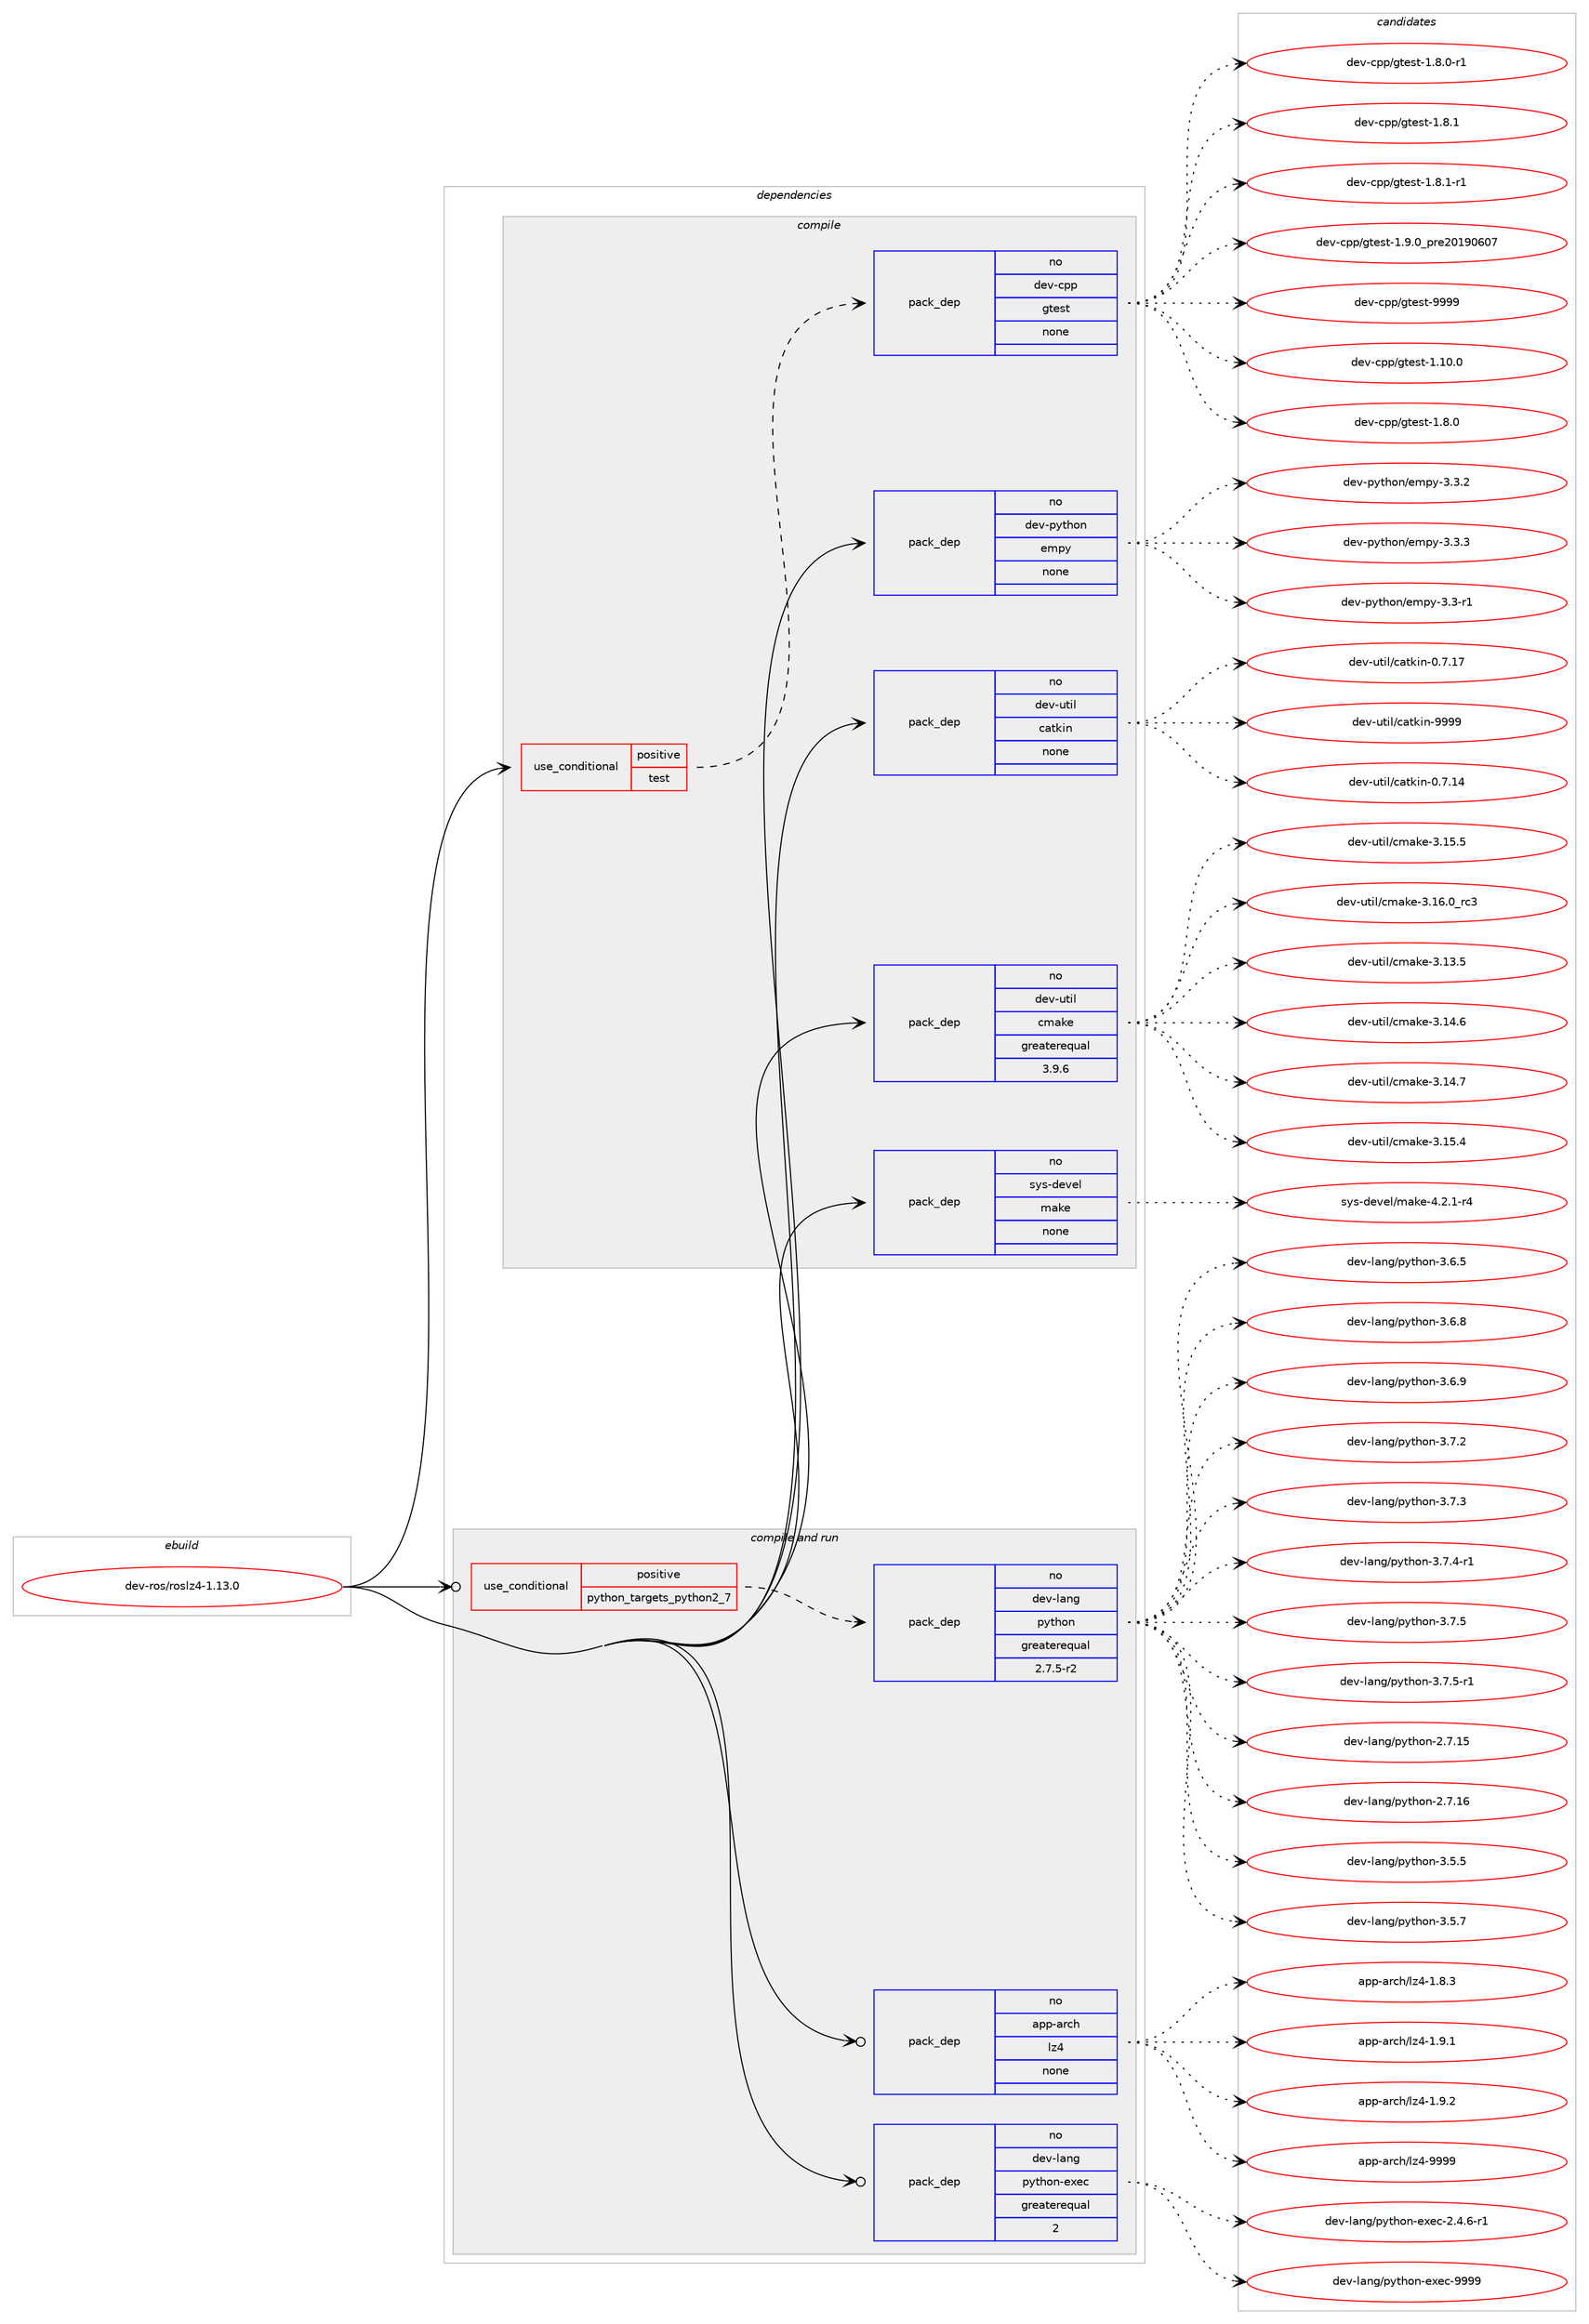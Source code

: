 digraph prolog {

# *************
# Graph options
# *************

newrank=true;
concentrate=true;
compound=true;
graph [rankdir=LR,fontname=Helvetica,fontsize=10,ranksep=1.5];#, ranksep=2.5, nodesep=0.2];
edge  [arrowhead=vee];
node  [fontname=Helvetica,fontsize=10];

# **********
# The ebuild
# **********

subgraph cluster_leftcol {
color=gray;
rank=same;
label=<<i>ebuild</i>>;
id [label="dev-ros/roslz4-1.13.0", color=red, width=4, href="../dev-ros/roslz4-1.13.0.svg"];
}

# ****************
# The dependencies
# ****************

subgraph cluster_midcol {
color=gray;
label=<<i>dependencies</i>>;
subgraph cluster_compile {
fillcolor="#eeeeee";
style=filled;
label=<<i>compile</i>>;
subgraph cond154738 {
dependency661962 [label=<<TABLE BORDER="0" CELLBORDER="1" CELLSPACING="0" CELLPADDING="4"><TR><TD ROWSPAN="3" CELLPADDING="10">use_conditional</TD></TR><TR><TD>positive</TD></TR><TR><TD>test</TD></TR></TABLE>>, shape=none, color=red];
subgraph pack495318 {
dependency661963 [label=<<TABLE BORDER="0" CELLBORDER="1" CELLSPACING="0" CELLPADDING="4" WIDTH="220"><TR><TD ROWSPAN="6" CELLPADDING="30">pack_dep</TD></TR><TR><TD WIDTH="110">no</TD></TR><TR><TD>dev-cpp</TD></TR><TR><TD>gtest</TD></TR><TR><TD>none</TD></TR><TR><TD></TD></TR></TABLE>>, shape=none, color=blue];
}
dependency661962:e -> dependency661963:w [weight=20,style="dashed",arrowhead="vee"];
}
id:e -> dependency661962:w [weight=20,style="solid",arrowhead="vee"];
subgraph pack495319 {
dependency661964 [label=<<TABLE BORDER="0" CELLBORDER="1" CELLSPACING="0" CELLPADDING="4" WIDTH="220"><TR><TD ROWSPAN="6" CELLPADDING="30">pack_dep</TD></TR><TR><TD WIDTH="110">no</TD></TR><TR><TD>dev-python</TD></TR><TR><TD>empy</TD></TR><TR><TD>none</TD></TR><TR><TD></TD></TR></TABLE>>, shape=none, color=blue];
}
id:e -> dependency661964:w [weight=20,style="solid",arrowhead="vee"];
subgraph pack495320 {
dependency661965 [label=<<TABLE BORDER="0" CELLBORDER="1" CELLSPACING="0" CELLPADDING="4" WIDTH="220"><TR><TD ROWSPAN="6" CELLPADDING="30">pack_dep</TD></TR><TR><TD WIDTH="110">no</TD></TR><TR><TD>dev-util</TD></TR><TR><TD>catkin</TD></TR><TR><TD>none</TD></TR><TR><TD></TD></TR></TABLE>>, shape=none, color=blue];
}
id:e -> dependency661965:w [weight=20,style="solid",arrowhead="vee"];
subgraph pack495321 {
dependency661966 [label=<<TABLE BORDER="0" CELLBORDER="1" CELLSPACING="0" CELLPADDING="4" WIDTH="220"><TR><TD ROWSPAN="6" CELLPADDING="30">pack_dep</TD></TR><TR><TD WIDTH="110">no</TD></TR><TR><TD>dev-util</TD></TR><TR><TD>cmake</TD></TR><TR><TD>greaterequal</TD></TR><TR><TD>3.9.6</TD></TR></TABLE>>, shape=none, color=blue];
}
id:e -> dependency661966:w [weight=20,style="solid",arrowhead="vee"];
subgraph pack495322 {
dependency661967 [label=<<TABLE BORDER="0" CELLBORDER="1" CELLSPACING="0" CELLPADDING="4" WIDTH="220"><TR><TD ROWSPAN="6" CELLPADDING="30">pack_dep</TD></TR><TR><TD WIDTH="110">no</TD></TR><TR><TD>sys-devel</TD></TR><TR><TD>make</TD></TR><TR><TD>none</TD></TR><TR><TD></TD></TR></TABLE>>, shape=none, color=blue];
}
id:e -> dependency661967:w [weight=20,style="solid",arrowhead="vee"];
}
subgraph cluster_compileandrun {
fillcolor="#eeeeee";
style=filled;
label=<<i>compile and run</i>>;
subgraph cond154739 {
dependency661968 [label=<<TABLE BORDER="0" CELLBORDER="1" CELLSPACING="0" CELLPADDING="4"><TR><TD ROWSPAN="3" CELLPADDING="10">use_conditional</TD></TR><TR><TD>positive</TD></TR><TR><TD>python_targets_python2_7</TD></TR></TABLE>>, shape=none, color=red];
subgraph pack495323 {
dependency661969 [label=<<TABLE BORDER="0" CELLBORDER="1" CELLSPACING="0" CELLPADDING="4" WIDTH="220"><TR><TD ROWSPAN="6" CELLPADDING="30">pack_dep</TD></TR><TR><TD WIDTH="110">no</TD></TR><TR><TD>dev-lang</TD></TR><TR><TD>python</TD></TR><TR><TD>greaterequal</TD></TR><TR><TD>2.7.5-r2</TD></TR></TABLE>>, shape=none, color=blue];
}
dependency661968:e -> dependency661969:w [weight=20,style="dashed",arrowhead="vee"];
}
id:e -> dependency661968:w [weight=20,style="solid",arrowhead="odotvee"];
subgraph pack495324 {
dependency661970 [label=<<TABLE BORDER="0" CELLBORDER="1" CELLSPACING="0" CELLPADDING="4" WIDTH="220"><TR><TD ROWSPAN="6" CELLPADDING="30">pack_dep</TD></TR><TR><TD WIDTH="110">no</TD></TR><TR><TD>app-arch</TD></TR><TR><TD>lz4</TD></TR><TR><TD>none</TD></TR><TR><TD></TD></TR></TABLE>>, shape=none, color=blue];
}
id:e -> dependency661970:w [weight=20,style="solid",arrowhead="odotvee"];
subgraph pack495325 {
dependency661971 [label=<<TABLE BORDER="0" CELLBORDER="1" CELLSPACING="0" CELLPADDING="4" WIDTH="220"><TR><TD ROWSPAN="6" CELLPADDING="30">pack_dep</TD></TR><TR><TD WIDTH="110">no</TD></TR><TR><TD>dev-lang</TD></TR><TR><TD>python-exec</TD></TR><TR><TD>greaterequal</TD></TR><TR><TD>2</TD></TR></TABLE>>, shape=none, color=blue];
}
id:e -> dependency661971:w [weight=20,style="solid",arrowhead="odotvee"];
}
subgraph cluster_run {
fillcolor="#eeeeee";
style=filled;
label=<<i>run</i>>;
}
}

# **************
# The candidates
# **************

subgraph cluster_choices {
rank=same;
color=gray;
label=<<i>candidates</i>>;

subgraph choice495318 {
color=black;
nodesep=1;
choice10010111845991121124710311610111511645494649484648 [label="dev-cpp/gtest-1.10.0", color=red, width=4,href="../dev-cpp/gtest-1.10.0.svg"];
choice100101118459911211247103116101115116454946564648 [label="dev-cpp/gtest-1.8.0", color=red, width=4,href="../dev-cpp/gtest-1.8.0.svg"];
choice1001011184599112112471031161011151164549465646484511449 [label="dev-cpp/gtest-1.8.0-r1", color=red, width=4,href="../dev-cpp/gtest-1.8.0-r1.svg"];
choice100101118459911211247103116101115116454946564649 [label="dev-cpp/gtest-1.8.1", color=red, width=4,href="../dev-cpp/gtest-1.8.1.svg"];
choice1001011184599112112471031161011151164549465646494511449 [label="dev-cpp/gtest-1.8.1-r1", color=red, width=4,href="../dev-cpp/gtest-1.8.1-r1.svg"];
choice100101118459911211247103116101115116454946574648951121141015048495748544855 [label="dev-cpp/gtest-1.9.0_pre20190607", color=red, width=4,href="../dev-cpp/gtest-1.9.0_pre20190607.svg"];
choice1001011184599112112471031161011151164557575757 [label="dev-cpp/gtest-9999", color=red, width=4,href="../dev-cpp/gtest-9999.svg"];
dependency661963:e -> choice10010111845991121124710311610111511645494649484648:w [style=dotted,weight="100"];
dependency661963:e -> choice100101118459911211247103116101115116454946564648:w [style=dotted,weight="100"];
dependency661963:e -> choice1001011184599112112471031161011151164549465646484511449:w [style=dotted,weight="100"];
dependency661963:e -> choice100101118459911211247103116101115116454946564649:w [style=dotted,weight="100"];
dependency661963:e -> choice1001011184599112112471031161011151164549465646494511449:w [style=dotted,weight="100"];
dependency661963:e -> choice100101118459911211247103116101115116454946574648951121141015048495748544855:w [style=dotted,weight="100"];
dependency661963:e -> choice1001011184599112112471031161011151164557575757:w [style=dotted,weight="100"];
}
subgraph choice495319 {
color=black;
nodesep=1;
choice1001011184511212111610411111047101109112121455146514511449 [label="dev-python/empy-3.3-r1", color=red, width=4,href="../dev-python/empy-3.3-r1.svg"];
choice1001011184511212111610411111047101109112121455146514650 [label="dev-python/empy-3.3.2", color=red, width=4,href="../dev-python/empy-3.3.2.svg"];
choice1001011184511212111610411111047101109112121455146514651 [label="dev-python/empy-3.3.3", color=red, width=4,href="../dev-python/empy-3.3.3.svg"];
dependency661964:e -> choice1001011184511212111610411111047101109112121455146514511449:w [style=dotted,weight="100"];
dependency661964:e -> choice1001011184511212111610411111047101109112121455146514650:w [style=dotted,weight="100"];
dependency661964:e -> choice1001011184511212111610411111047101109112121455146514651:w [style=dotted,weight="100"];
}
subgraph choice495320 {
color=black;
nodesep=1;
choice1001011184511711610510847999711610710511045484655464952 [label="dev-util/catkin-0.7.14", color=red, width=4,href="../dev-util/catkin-0.7.14.svg"];
choice1001011184511711610510847999711610710511045484655464955 [label="dev-util/catkin-0.7.17", color=red, width=4,href="../dev-util/catkin-0.7.17.svg"];
choice100101118451171161051084799971161071051104557575757 [label="dev-util/catkin-9999", color=red, width=4,href="../dev-util/catkin-9999.svg"];
dependency661965:e -> choice1001011184511711610510847999711610710511045484655464952:w [style=dotted,weight="100"];
dependency661965:e -> choice1001011184511711610510847999711610710511045484655464955:w [style=dotted,weight="100"];
dependency661965:e -> choice100101118451171161051084799971161071051104557575757:w [style=dotted,weight="100"];
}
subgraph choice495321 {
color=black;
nodesep=1;
choice1001011184511711610510847991099710710145514649514653 [label="dev-util/cmake-3.13.5", color=red, width=4,href="../dev-util/cmake-3.13.5.svg"];
choice1001011184511711610510847991099710710145514649524654 [label="dev-util/cmake-3.14.6", color=red, width=4,href="../dev-util/cmake-3.14.6.svg"];
choice1001011184511711610510847991099710710145514649524655 [label="dev-util/cmake-3.14.7", color=red, width=4,href="../dev-util/cmake-3.14.7.svg"];
choice1001011184511711610510847991099710710145514649534652 [label="dev-util/cmake-3.15.4", color=red, width=4,href="../dev-util/cmake-3.15.4.svg"];
choice1001011184511711610510847991099710710145514649534653 [label="dev-util/cmake-3.15.5", color=red, width=4,href="../dev-util/cmake-3.15.5.svg"];
choice1001011184511711610510847991099710710145514649544648951149951 [label="dev-util/cmake-3.16.0_rc3", color=red, width=4,href="../dev-util/cmake-3.16.0_rc3.svg"];
dependency661966:e -> choice1001011184511711610510847991099710710145514649514653:w [style=dotted,weight="100"];
dependency661966:e -> choice1001011184511711610510847991099710710145514649524654:w [style=dotted,weight="100"];
dependency661966:e -> choice1001011184511711610510847991099710710145514649524655:w [style=dotted,weight="100"];
dependency661966:e -> choice1001011184511711610510847991099710710145514649534652:w [style=dotted,weight="100"];
dependency661966:e -> choice1001011184511711610510847991099710710145514649534653:w [style=dotted,weight="100"];
dependency661966:e -> choice1001011184511711610510847991099710710145514649544648951149951:w [style=dotted,weight="100"];
}
subgraph choice495322 {
color=black;
nodesep=1;
choice1151211154510010111810110847109971071014552465046494511452 [label="sys-devel/make-4.2.1-r4", color=red, width=4,href="../sys-devel/make-4.2.1-r4.svg"];
dependency661967:e -> choice1151211154510010111810110847109971071014552465046494511452:w [style=dotted,weight="100"];
}
subgraph choice495323 {
color=black;
nodesep=1;
choice10010111845108971101034711212111610411111045504655464953 [label="dev-lang/python-2.7.15", color=red, width=4,href="../dev-lang/python-2.7.15.svg"];
choice10010111845108971101034711212111610411111045504655464954 [label="dev-lang/python-2.7.16", color=red, width=4,href="../dev-lang/python-2.7.16.svg"];
choice100101118451089711010347112121116104111110455146534653 [label="dev-lang/python-3.5.5", color=red, width=4,href="../dev-lang/python-3.5.5.svg"];
choice100101118451089711010347112121116104111110455146534655 [label="dev-lang/python-3.5.7", color=red, width=4,href="../dev-lang/python-3.5.7.svg"];
choice100101118451089711010347112121116104111110455146544653 [label="dev-lang/python-3.6.5", color=red, width=4,href="../dev-lang/python-3.6.5.svg"];
choice100101118451089711010347112121116104111110455146544656 [label="dev-lang/python-3.6.8", color=red, width=4,href="../dev-lang/python-3.6.8.svg"];
choice100101118451089711010347112121116104111110455146544657 [label="dev-lang/python-3.6.9", color=red, width=4,href="../dev-lang/python-3.6.9.svg"];
choice100101118451089711010347112121116104111110455146554650 [label="dev-lang/python-3.7.2", color=red, width=4,href="../dev-lang/python-3.7.2.svg"];
choice100101118451089711010347112121116104111110455146554651 [label="dev-lang/python-3.7.3", color=red, width=4,href="../dev-lang/python-3.7.3.svg"];
choice1001011184510897110103471121211161041111104551465546524511449 [label="dev-lang/python-3.7.4-r1", color=red, width=4,href="../dev-lang/python-3.7.4-r1.svg"];
choice100101118451089711010347112121116104111110455146554653 [label="dev-lang/python-3.7.5", color=red, width=4,href="../dev-lang/python-3.7.5.svg"];
choice1001011184510897110103471121211161041111104551465546534511449 [label="dev-lang/python-3.7.5-r1", color=red, width=4,href="../dev-lang/python-3.7.5-r1.svg"];
dependency661969:e -> choice10010111845108971101034711212111610411111045504655464953:w [style=dotted,weight="100"];
dependency661969:e -> choice10010111845108971101034711212111610411111045504655464954:w [style=dotted,weight="100"];
dependency661969:e -> choice100101118451089711010347112121116104111110455146534653:w [style=dotted,weight="100"];
dependency661969:e -> choice100101118451089711010347112121116104111110455146534655:w [style=dotted,weight="100"];
dependency661969:e -> choice100101118451089711010347112121116104111110455146544653:w [style=dotted,weight="100"];
dependency661969:e -> choice100101118451089711010347112121116104111110455146544656:w [style=dotted,weight="100"];
dependency661969:e -> choice100101118451089711010347112121116104111110455146544657:w [style=dotted,weight="100"];
dependency661969:e -> choice100101118451089711010347112121116104111110455146554650:w [style=dotted,weight="100"];
dependency661969:e -> choice100101118451089711010347112121116104111110455146554651:w [style=dotted,weight="100"];
dependency661969:e -> choice1001011184510897110103471121211161041111104551465546524511449:w [style=dotted,weight="100"];
dependency661969:e -> choice100101118451089711010347112121116104111110455146554653:w [style=dotted,weight="100"];
dependency661969:e -> choice1001011184510897110103471121211161041111104551465546534511449:w [style=dotted,weight="100"];
}
subgraph choice495324 {
color=black;
nodesep=1;
choice971121124597114991044710812252454946564651 [label="app-arch/lz4-1.8.3", color=red, width=4,href="../app-arch/lz4-1.8.3.svg"];
choice971121124597114991044710812252454946574649 [label="app-arch/lz4-1.9.1", color=red, width=4,href="../app-arch/lz4-1.9.1.svg"];
choice971121124597114991044710812252454946574650 [label="app-arch/lz4-1.9.2", color=red, width=4,href="../app-arch/lz4-1.9.2.svg"];
choice9711211245971149910447108122524557575757 [label="app-arch/lz4-9999", color=red, width=4,href="../app-arch/lz4-9999.svg"];
dependency661970:e -> choice971121124597114991044710812252454946564651:w [style=dotted,weight="100"];
dependency661970:e -> choice971121124597114991044710812252454946574649:w [style=dotted,weight="100"];
dependency661970:e -> choice971121124597114991044710812252454946574650:w [style=dotted,weight="100"];
dependency661970:e -> choice9711211245971149910447108122524557575757:w [style=dotted,weight="100"];
}
subgraph choice495325 {
color=black;
nodesep=1;
choice10010111845108971101034711212111610411111045101120101994550465246544511449 [label="dev-lang/python-exec-2.4.6-r1", color=red, width=4,href="../dev-lang/python-exec-2.4.6-r1.svg"];
choice10010111845108971101034711212111610411111045101120101994557575757 [label="dev-lang/python-exec-9999", color=red, width=4,href="../dev-lang/python-exec-9999.svg"];
dependency661971:e -> choice10010111845108971101034711212111610411111045101120101994550465246544511449:w [style=dotted,weight="100"];
dependency661971:e -> choice10010111845108971101034711212111610411111045101120101994557575757:w [style=dotted,weight="100"];
}
}

}
